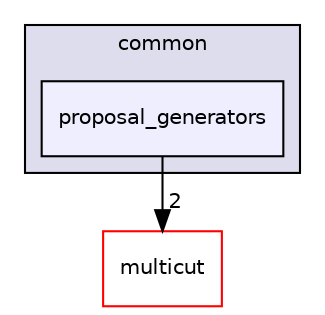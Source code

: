 digraph "/home/tbeier/src/nifty/include/nifty/graph/optimization/common/proposal_generators" {
  compound=true
  node [ fontsize="10", fontname="Helvetica"];
  edge [ labelfontsize="10", labelfontname="Helvetica"];
  subgraph clusterdir_d0cd54f88568406a21c8373eca7e48b4 {
    graph [ bgcolor="#ddddee", pencolor="black", label="common" fontname="Helvetica", fontsize="10", URL="dir_d0cd54f88568406a21c8373eca7e48b4.html"]
  dir_0750ae6ad88084c8095af4ff4ff12970 [shape=box, label="proposal_generators", style="filled", fillcolor="#eeeeff", pencolor="black", URL="dir_0750ae6ad88084c8095af4ff4ff12970.html"];
  }
  dir_e8387a82dd4def6e5492947cb60f5a82 [shape=box label="multicut" fillcolor="white" style="filled" color="red" URL="dir_e8387a82dd4def6e5492947cb60f5a82.html"];
  dir_0750ae6ad88084c8095af4ff4ff12970->dir_e8387a82dd4def6e5492947cb60f5a82 [headlabel="2", labeldistance=1.5 headhref="dir_000019_000025.html"];
}
